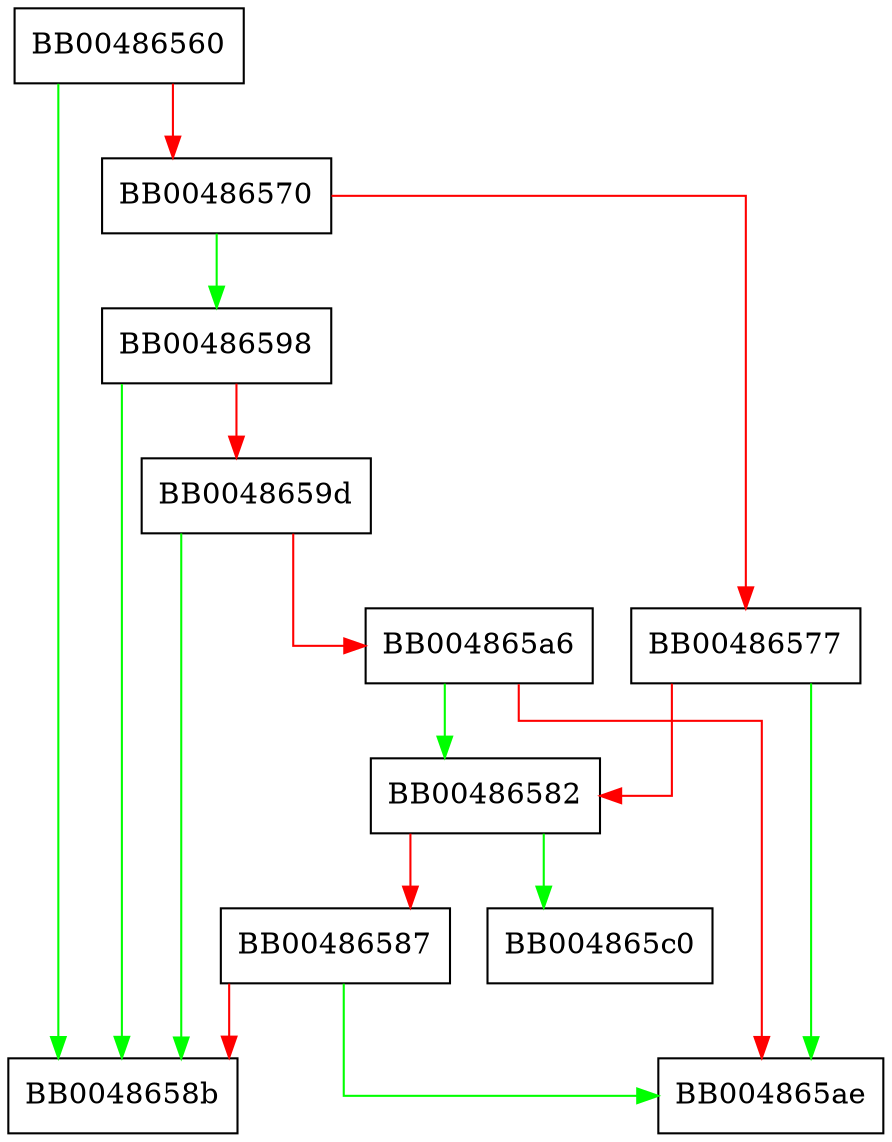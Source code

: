 digraph ssl_io_intern {
  node [shape="box"];
  graph [splines=ortho];
  BB00486560 -> BB0048658b [color="green"];
  BB00486560 -> BB00486570 [color="red"];
  BB00486570 -> BB00486598 [color="green"];
  BB00486570 -> BB00486577 [color="red"];
  BB00486577 -> BB004865ae [color="green"];
  BB00486577 -> BB00486582 [color="red"];
  BB00486582 -> BB004865c0 [color="green"];
  BB00486582 -> BB00486587 [color="red"];
  BB00486587 -> BB004865ae [color="green"];
  BB00486587 -> BB0048658b [color="red"];
  BB00486598 -> BB0048658b [color="green"];
  BB00486598 -> BB0048659d [color="red"];
  BB0048659d -> BB0048658b [color="green"];
  BB0048659d -> BB004865a6 [color="red"];
  BB004865a6 -> BB00486582 [color="green"];
  BB004865a6 -> BB004865ae [color="red"];
}